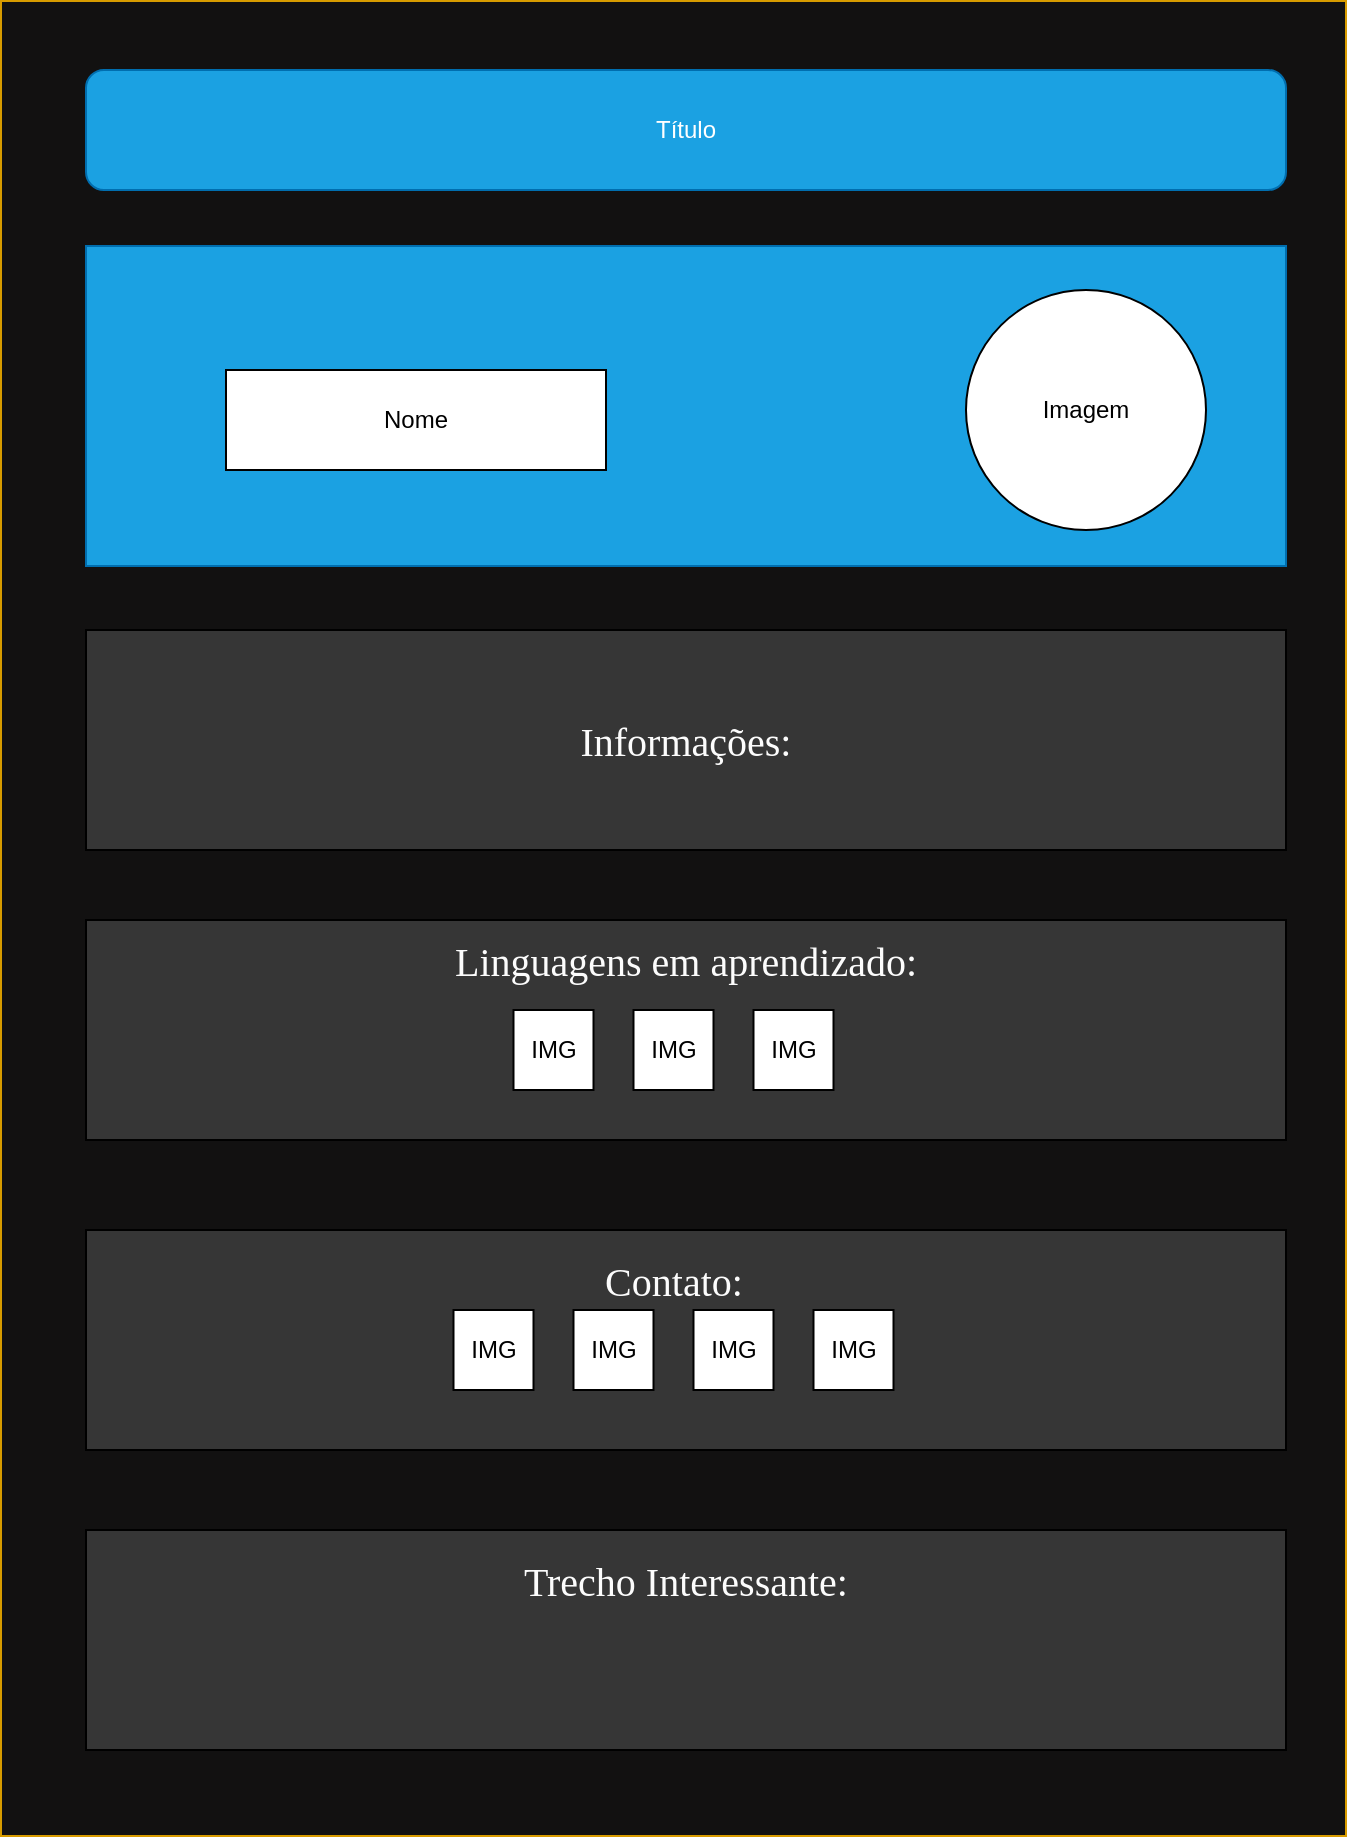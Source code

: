<mxfile version="24.2.8" type="device">
  <diagram name="Página-1" id="bYwkE5UrxV63puICQME5">
    <mxGraphModel dx="1434" dy="784" grid="1" gridSize="10" guides="1" tooltips="1" connect="1" arrows="1" fold="1" page="1" pageScale="1" pageWidth="827" pageHeight="1169" math="0" shadow="0">
      <root>
        <mxCell id="0" />
        <mxCell id="1" parent="0" />
        <mxCell id="auazuBhvb1s_olCQx8mx-2" value="" style="rounded=0;whiteSpace=wrap;html=1;rotation=90;fillColor=#121111;strokeColor=#d79b00;" vertex="1" parent="1">
          <mxGeometry x="-45" y="248" width="917.5" height="672.5" as="geometry" />
        </mxCell>
        <mxCell id="auazuBhvb1s_olCQx8mx-3" value="" style="rounded=0;whiteSpace=wrap;html=1;strokeColor=#006EAF;fillColor=#1ba1e2;fontColor=#ffffff;" vertex="1" parent="1">
          <mxGeometry x="120" y="248" width="600" height="160" as="geometry" />
        </mxCell>
        <mxCell id="auazuBhvb1s_olCQx8mx-4" value="Título" style="rounded=1;whiteSpace=wrap;html=1;fillColor=#1ba1e2;fontColor=#ffffff;strokeColor=#006EAF;" vertex="1" parent="1">
          <mxGeometry x="120" y="160" width="600" height="60" as="geometry" />
        </mxCell>
        <mxCell id="auazuBhvb1s_olCQx8mx-5" value="&lt;font style=&quot;font-size: 20px;&quot; face=&quot;Times New Roman&quot; color=&quot;#fcfcfc&quot;&gt;Informações:&lt;/font&gt;" style="rounded=0;whiteSpace=wrap;html=1;fillColor=#363636;" vertex="1" parent="1">
          <mxGeometry x="120" y="440" width="600" height="110" as="geometry" />
        </mxCell>
        <mxCell id="auazuBhvb1s_olCQx8mx-6" value="" style="rounded=0;whiteSpace=wrap;html=1;fillColor=#363636;" vertex="1" parent="1">
          <mxGeometry x="120" y="585" width="600" height="110" as="geometry" />
        </mxCell>
        <mxCell id="auazuBhvb1s_olCQx8mx-7" value="" style="rounded=0;whiteSpace=wrap;html=1;fillColor=#363636;" vertex="1" parent="1">
          <mxGeometry x="120" y="740" width="600" height="110" as="geometry" />
        </mxCell>
        <mxCell id="auazuBhvb1s_olCQx8mx-8" value="" style="rounded=0;whiteSpace=wrap;html=1;fillColor=#363636;" vertex="1" parent="1">
          <mxGeometry x="120" y="890" width="600" height="110" as="geometry" />
        </mxCell>
        <mxCell id="auazuBhvb1s_olCQx8mx-13" value="Imagem" style="ellipse;whiteSpace=wrap;html=1;aspect=fixed;" vertex="1" parent="1">
          <mxGeometry x="560" y="270" width="120" height="120" as="geometry" />
        </mxCell>
        <mxCell id="auazuBhvb1s_olCQx8mx-15" value="IMG" style="whiteSpace=wrap;html=1;aspect=fixed;" vertex="1" parent="1">
          <mxGeometry x="393.75" y="630" width="40" height="40" as="geometry" />
        </mxCell>
        <mxCell id="auazuBhvb1s_olCQx8mx-18" value="IMG" style="whiteSpace=wrap;html=1;aspect=fixed;" vertex="1" parent="1">
          <mxGeometry x="453.75" y="630" width="40" height="40" as="geometry" />
        </mxCell>
        <mxCell id="auazuBhvb1s_olCQx8mx-19" value="IMG" style="whiteSpace=wrap;html=1;aspect=fixed;" vertex="1" parent="1">
          <mxGeometry x="333.75" y="630" width="40" height="40" as="geometry" />
        </mxCell>
        <mxCell id="auazuBhvb1s_olCQx8mx-23" value="IMG" style="whiteSpace=wrap;html=1;aspect=fixed;" vertex="1" parent="1">
          <mxGeometry x="303.75" y="780" width="40" height="40" as="geometry" />
        </mxCell>
        <mxCell id="auazuBhvb1s_olCQx8mx-24" value="IMG" style="whiteSpace=wrap;html=1;aspect=fixed;" vertex="1" parent="1">
          <mxGeometry x="423.75" y="780" width="40" height="40" as="geometry" />
        </mxCell>
        <mxCell id="auazuBhvb1s_olCQx8mx-25" value="IMG" style="whiteSpace=wrap;html=1;aspect=fixed;" vertex="1" parent="1">
          <mxGeometry x="483.75" y="780" width="40" height="40" as="geometry" />
        </mxCell>
        <mxCell id="auazuBhvb1s_olCQx8mx-26" value="IMG" style="whiteSpace=wrap;html=1;aspect=fixed;" vertex="1" parent="1">
          <mxGeometry x="363.75" y="780" width="40" height="40" as="geometry" />
        </mxCell>
        <mxCell id="auazuBhvb1s_olCQx8mx-28" value="Nome" style="rounded=0;whiteSpace=wrap;html=1;" vertex="1" parent="1">
          <mxGeometry x="190" y="310" width="190" height="50" as="geometry" />
        </mxCell>
        <mxCell id="auazuBhvb1s_olCQx8mx-29" value="&lt;span style=&quot;color: rgb(252, 252, 252); font-family: &amp;quot;Times New Roman&amp;quot;; font-size: 20px;&quot;&gt;Linguagens em aprendizado:&lt;/span&gt;" style="text;html=1;align=center;verticalAlign=middle;whiteSpace=wrap;rounded=0;" vertex="1" parent="1">
          <mxGeometry x="296.88" y="590" width="246.25" height="30" as="geometry" />
        </mxCell>
        <mxCell id="auazuBhvb1s_olCQx8mx-34" value="&lt;span style=&quot;color: rgb(252, 252, 252); font-family: &amp;quot;Times New Roman&amp;quot;; font-size: 20px;&quot;&gt;Contato:&lt;/span&gt;" style="text;html=1;align=center;verticalAlign=middle;whiteSpace=wrap;rounded=0;" vertex="1" parent="1">
          <mxGeometry x="290.63" y="750" width="246.25" height="30" as="geometry" />
        </mxCell>
        <mxCell id="auazuBhvb1s_olCQx8mx-35" value="&lt;span style=&quot;color: rgb(252, 252, 252); font-family: &amp;quot;Times New Roman&amp;quot;; font-size: 20px;&quot;&gt;Trecho Interessante:&lt;/span&gt;" style="text;html=1;align=center;verticalAlign=middle;whiteSpace=wrap;rounded=0;" vertex="1" parent="1">
          <mxGeometry x="296.88" y="900" width="246.25" height="30" as="geometry" />
        </mxCell>
      </root>
    </mxGraphModel>
  </diagram>
</mxfile>
